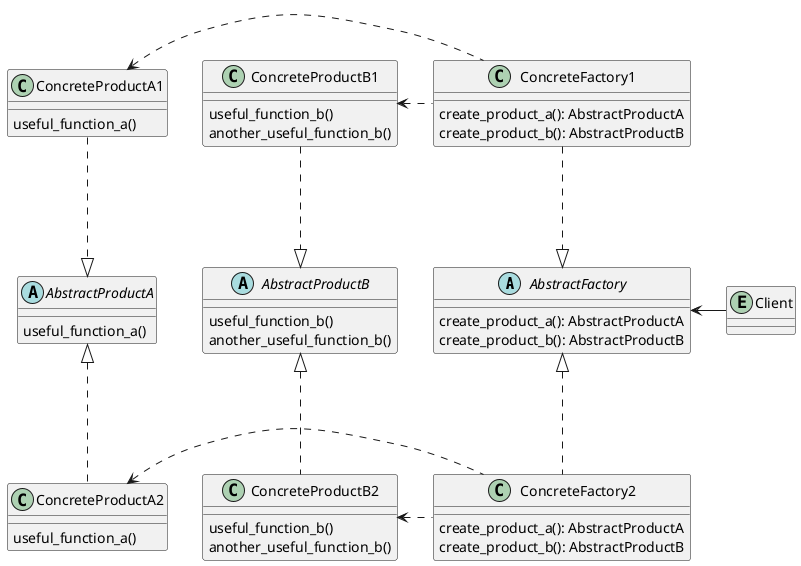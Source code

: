 @startuml
'https://plantuml.com/class-diagram

abstract class AbstractFactory {
    create_product_a(): AbstractProductA
    create_product_b(): AbstractProductB
}

class ConcreteFactory1 {
    create_product_a(): AbstractProductA
    create_product_b(): AbstractProductB
}

class ConcreteFactory2 {
    create_product_a(): AbstractProductA
    create_product_b(): AbstractProductB
}

ConcreteFactory1 -down..|> AbstractFactory
ConcreteFactory2 -up..|> AbstractFactory

abstract class AbstractProductA {
    useful_function_a()
}

class ConcreteProductA1 {
    useful_function_a()
}

class ConcreteProductA2 {
    useful_function_a()
}

ConcreteProductA1 -down..|> AbstractProductA
ConcreteProductA2 -up..|> AbstractProductA
ConcreteFactory1 -left..> ConcreteProductA1
ConcreteFactory1 -left..> ConcreteProductB1
ConcreteFactory2 -left..> ConcreteProductB2
ConcreteFactory2 -left..> ConcreteProductA2

abstract class AbstractProductB {
    useful_function_b()
    another_useful_function_b()
}

class ConcreteProductB1 {
    useful_function_b()
    another_useful_function_b()
}

class ConcreteProductB2 {
    useful_function_b()
    another_useful_function_b()
}

ConcreteProductB1 -down..|> AbstractProductB
ConcreteProductB2 -up..|> AbstractProductB

entity Client
Client -left--> AbstractFactory


@enduml